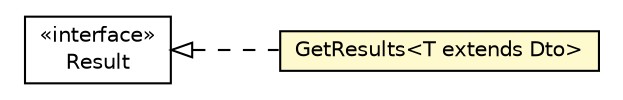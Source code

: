 #!/usr/local/bin/dot
#
# Class diagram 
# Generated by UMLGraph version R5_6-24-gf6e263 (http://www.umlgraph.org/)
#

digraph G {
	edge [fontname="Helvetica",fontsize=10,labelfontname="Helvetica",labelfontsize=10];
	node [fontname="Helvetica",fontsize=10,shape=plaintext];
	nodesep=0.25;
	ranksep=0.5;
	rankdir=LR;
	// com.gwtplatform.dispatch.shared.Result
	c197677 [label=<<table title="com.gwtplatform.dispatch.shared.Result" border="0" cellborder="1" cellspacing="0" cellpadding="2" port="p" href="../../../dispatch/shared/Result.html">
		<tr><td><table border="0" cellspacing="0" cellpadding="1">
<tr><td align="center" balign="center"> &#171;interface&#187; </td></tr>
<tr><td align="center" balign="center"> Result </td></tr>
		</table></td></tr>
		</table>>, URL="../../../dispatch/shared/Result.html", fontname="Helvetica", fontcolor="black", fontsize=10.0];
	// com.gwtplatform.carstore.shared.dispatch.GetResults<T extends com.gwtplatform.carstore.shared.dto.Dto>
	c198068 [label=<<table title="com.gwtplatform.carstore.shared.dispatch.GetResults" border="0" cellborder="1" cellspacing="0" cellpadding="2" port="p" bgcolor="lemonChiffon" href="./GetResults.html">
		<tr><td><table border="0" cellspacing="0" cellpadding="1">
<tr><td align="center" balign="center"> GetResults&lt;T extends Dto&gt; </td></tr>
		</table></td></tr>
		</table>>, URL="./GetResults.html", fontname="Helvetica", fontcolor="black", fontsize=10.0];
	//com.gwtplatform.carstore.shared.dispatch.GetResults<T extends com.gwtplatform.carstore.shared.dto.Dto> implements com.gwtplatform.dispatch.shared.Result
	c197677:p -> c198068:p [dir=back,arrowtail=empty,style=dashed];
}

